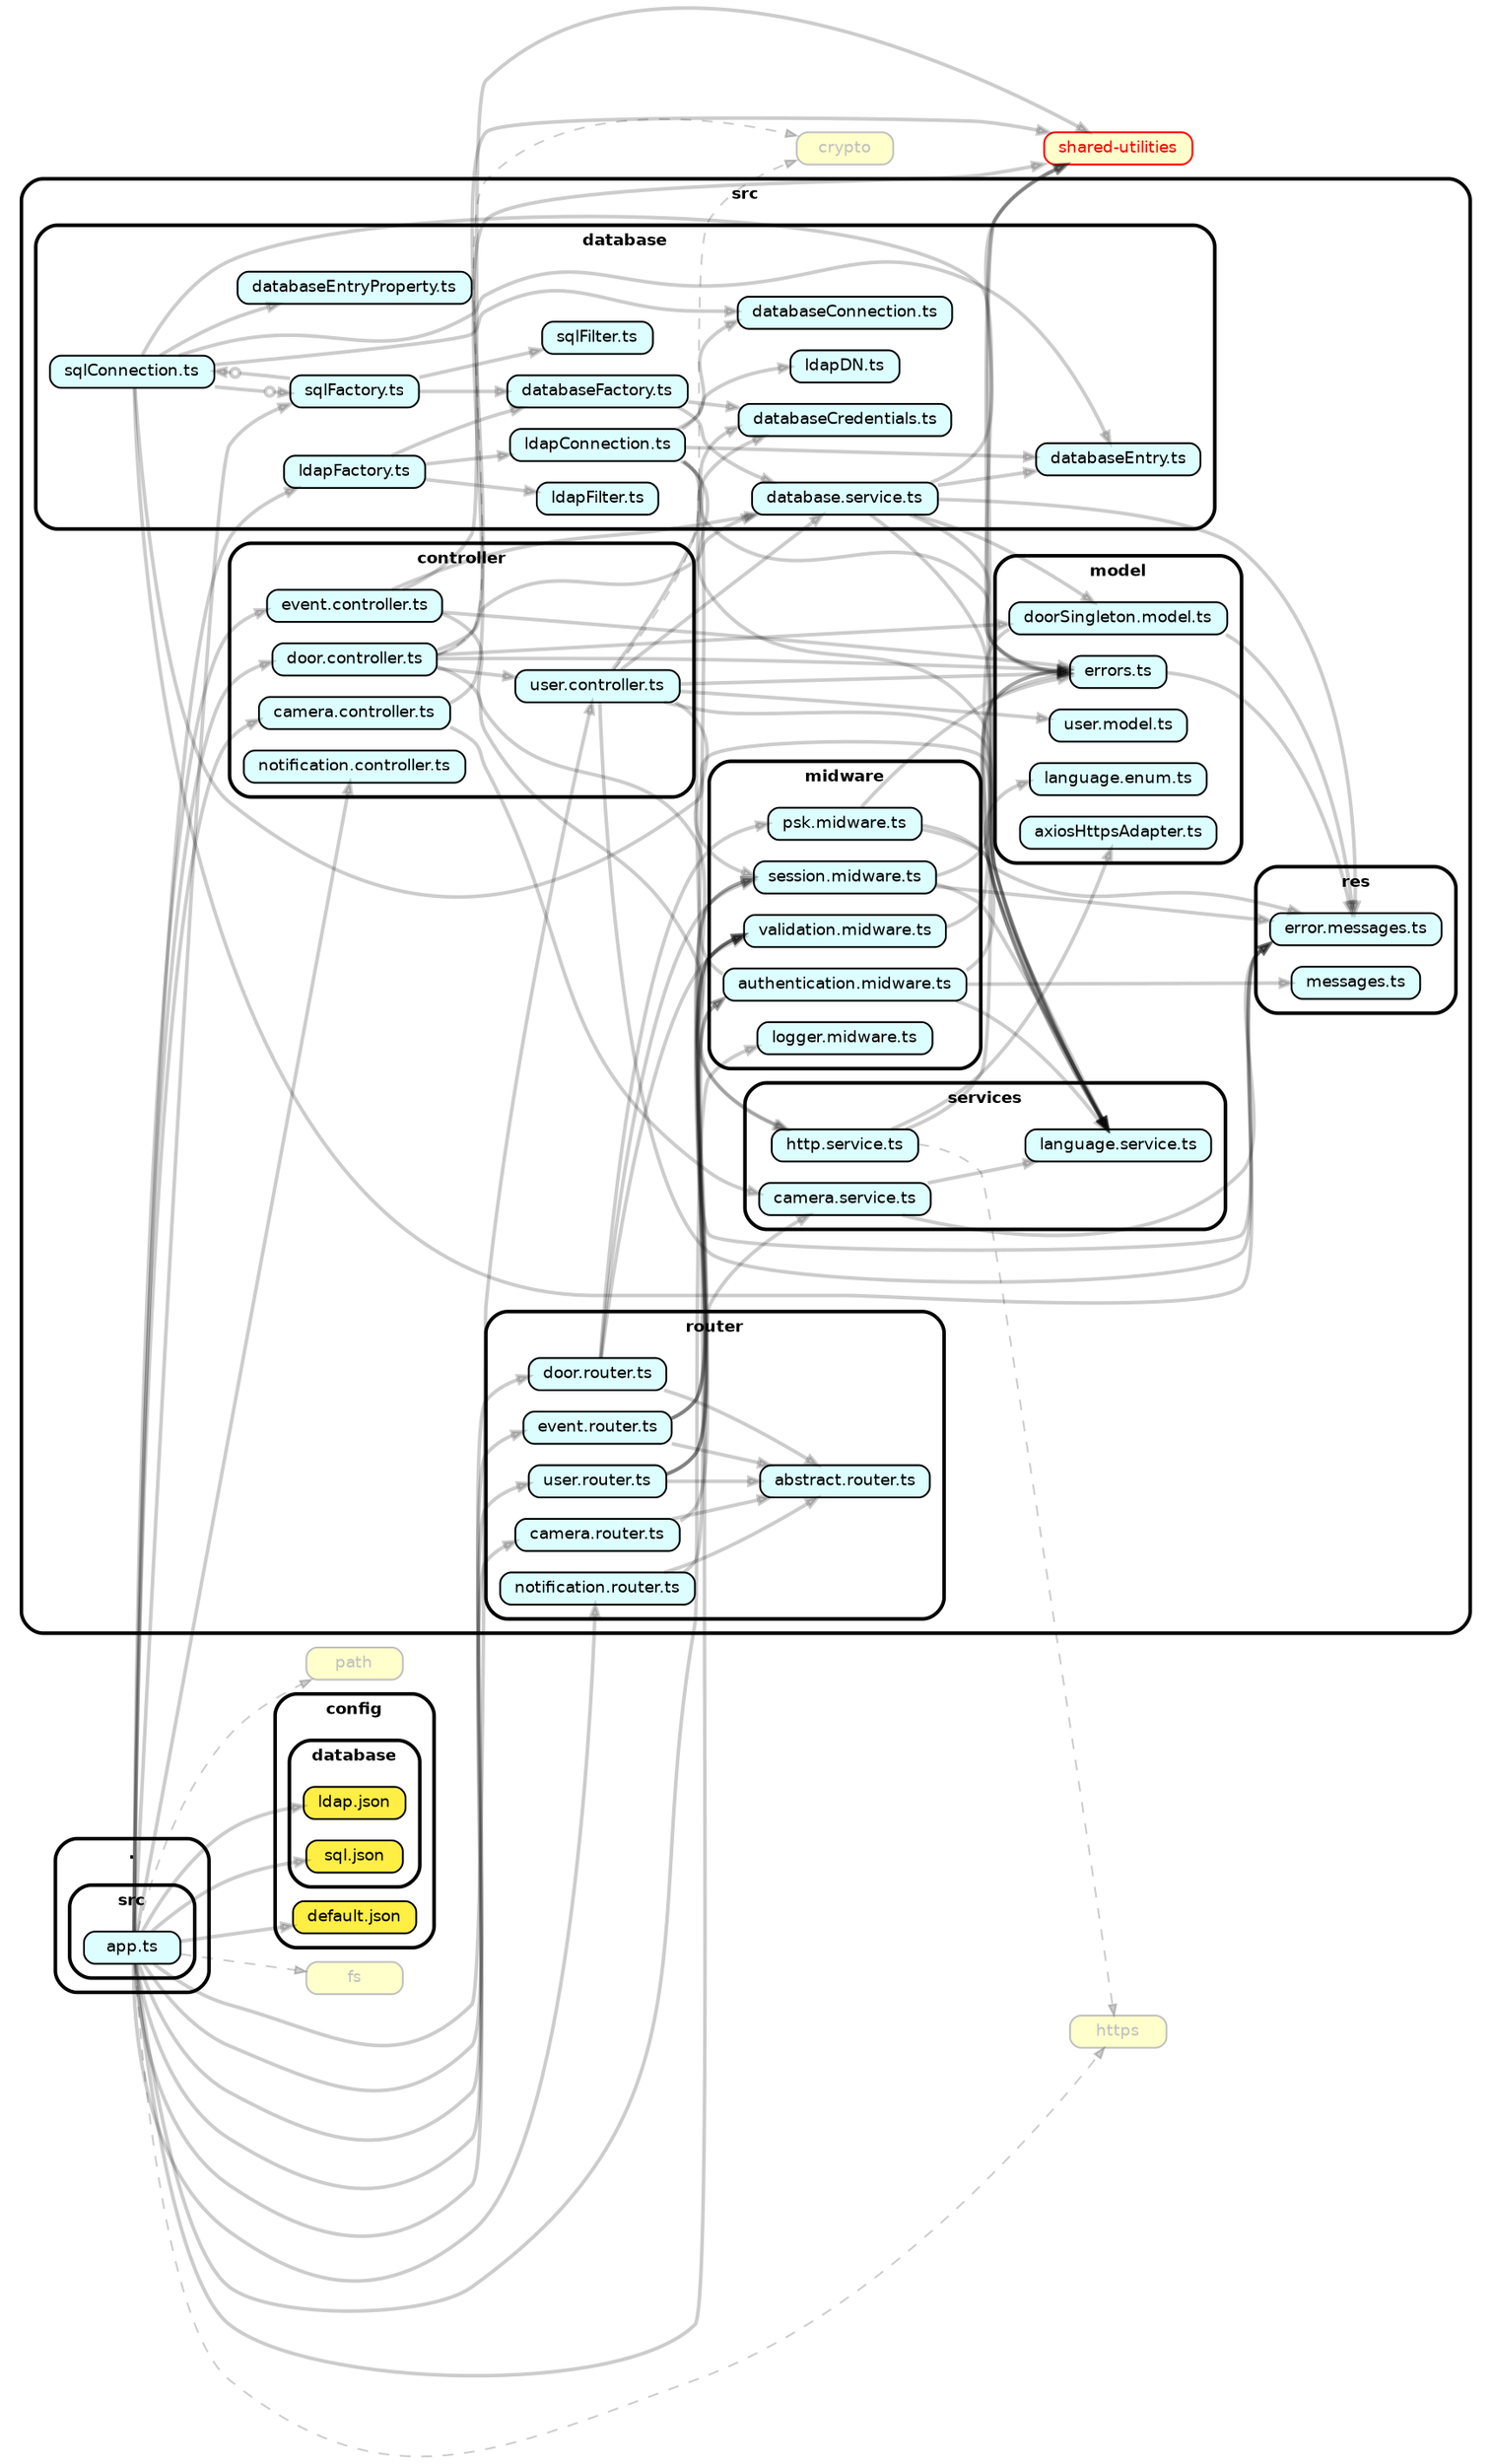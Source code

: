 strict digraph "dependency-cruiser output"{
    ordering="out" rankdir="LR" splines="true" overlap="false" nodesep="0.16" ranksep="0.18" fontname="Helvetica-bold" fontsize="9" style="rounded,bold,filled" fillcolor="#ffffff" compound="true"
    node [shape="box" style="rounded, filled" height="0.2" color="black" fillcolor="#ffffcc" fontcolor="black" fontname="Helvetica" fontsize="9"]
    edge [arrowhead="normal" arrowsize="0.6" penwidth="2.0" color="#00000033" fontname="Helvetica" fontsize="9"]

    subgraph "cluster_." {label="." subgraph "cluster_./src" {label="src" "./src/app.ts" [label=<app.ts> tooltip="app.ts" URL="src/app.ts" fillcolor="#ddfeff"] } }
    "./src/app.ts" -> "config/database/ldap.json"
    "./src/app.ts" -> "config/database/sql.json"
    "./src/app.ts" -> "config/default.json"
    "./src/app.ts" -> "src/controller/camera.controller.ts"
    "./src/app.ts" -> "src/controller/door.controller.ts"
    "./src/app.ts" -> "src/controller/event.controller.ts"
    "./src/app.ts" -> "src/controller/notification.controller.ts"
    "./src/app.ts" -> "src/controller/user.controller.ts"
    "./src/app.ts" -> "src/database/ldapFactory.ts"
    "./src/app.ts" -> "src/database/sqlFactory.ts"
    "./src/app.ts" -> "src/midware/logger.midware.ts"
    "./src/app.ts" -> "src/router/camera.router.ts"
    "./src/app.ts" -> "src/router/door.router.ts"
    "./src/app.ts" -> "src/router/event.router.ts"
    "./src/app.ts" -> "src/router/notification.router.ts"
    "./src/app.ts" -> "src/router/user.router.ts"
    "./src/app.ts" -> "src/services/camera.service.ts"
    "./src/app.ts" -> "fs" [style="dashed" penwidth="1.0"]
    "./src/app.ts" -> "https" [style="dashed" penwidth="1.0"]
    "./src/app.ts" -> "path" [style="dashed" penwidth="1.0"]
    subgraph "cluster_config" {label="config" subgraph "cluster_config/database" {label="database" "config/database/ldap.json" [label=<ldap.json> tooltip="ldap.json" URL="config/database/ldap.json" fillcolor="#ffee44"] } }
    subgraph "cluster_config" {label="config" subgraph "cluster_config/database" {label="database" "config/database/sql.json" [label=<sql.json> tooltip="sql.json" URL="config/database/sql.json" fillcolor="#ffee44"] } }
    subgraph "cluster_config" {label="config" "config/default.json" [label=<default.json> tooltip="default.json" URL="config/default.json" fillcolor="#ffee44"] }
    "crypto" [label=<crypto> tooltip="crypto" color="grey" fontcolor="grey"]
    "fs" [label=<fs> tooltip="fs" color="grey" fontcolor="grey"]
    "https" [label=<https> tooltip="https" color="grey" fontcolor="grey"]
    "path" [label=<path> tooltip="path" color="grey" fontcolor="grey"]
    "shared-utilities" [label=<shared-utilities> tooltip="shared-utilities" color="red" fontcolor="red"]
    subgraph "cluster_src" {label="src" subgraph "cluster_src/controller" {label="controller" "src/controller/camera.controller.ts" [label=<camera.controller.ts> tooltip="camera.controller.ts" URL="src/controller/camera.controller.ts" fillcolor="#ddfeff"] } }
    "src/controller/camera.controller.ts" -> "src/services/camera.service.ts"
    "src/controller/camera.controller.ts" -> "shared-utilities"
    subgraph "cluster_src" {label="src" subgraph "cluster_src/controller" {label="controller" "src/controller/door.controller.ts" [label=<door.controller.ts> tooltip="door.controller.ts" URL="src/controller/door.controller.ts" fillcolor="#ddfeff"] } }
    "src/controller/door.controller.ts" -> "src/database/database.service.ts"
    "src/controller/door.controller.ts" -> "src/model/doorSingleton.model.ts"
    "src/controller/door.controller.ts" -> "src/model/errors.ts"
    "src/controller/door.controller.ts" -> "src/services/http.service.ts"
    "src/controller/door.controller.ts" -> "src/controller/user.controller.ts"
    "src/controller/door.controller.ts" -> "crypto" [style="dashed" penwidth="1.0"]
    "src/controller/door.controller.ts" -> "shared-utilities"
    subgraph "cluster_src" {label="src" subgraph "cluster_src/controller" {label="controller" "src/controller/event.controller.ts" [label=<event.controller.ts> tooltip="event.controller.ts" URL="src/controller/event.controller.ts" fillcolor="#ddfeff"] } }
    "src/controller/event.controller.ts" -> "src/database/database.service.ts"
    "src/controller/event.controller.ts" -> "src/model/errors.ts"
    "src/controller/event.controller.ts" -> "src/services/http.service.ts"
    "src/controller/event.controller.ts" -> "shared-utilities"
    subgraph "cluster_src" {label="src" subgraph "cluster_src/controller" {label="controller" "src/controller/notification.controller.ts" [label=<notification.controller.ts> tooltip="notification.controller.ts" URL="src/controller/notification.controller.ts" fillcolor="#ddfeff"] } }
    subgraph "cluster_src" {label="src" subgraph "cluster_src/controller" {label="controller" "src/controller/user.controller.ts" [label=<user.controller.ts> tooltip="user.controller.ts" URL="src/controller/user.controller.ts" fillcolor="#ddfeff"] } }
    "src/controller/user.controller.ts" -> "src/database/database.service.ts"
    "src/controller/user.controller.ts" -> "src/database/databaseCredentials.ts"
    "src/controller/user.controller.ts" -> "src/midware/session.midware.ts"
    "src/controller/user.controller.ts" -> "src/model/errors.ts"
    "src/controller/user.controller.ts" -> "src/model/user.model.ts"
    "src/controller/user.controller.ts" -> "src/res/error.messages.ts"
    "src/controller/user.controller.ts" -> "src/services/language.service.ts"
    "src/controller/user.controller.ts" -> "crypto" [style="dashed" penwidth="1.0"]
    subgraph "cluster_src" {label="src" subgraph "cluster_src/database" {label="database" "src/database/database.service.ts" [label=<database.service.ts> tooltip="database.service.ts" URL="src/database/database.service.ts" fillcolor="#ddfeff"] } }
    "src/database/database.service.ts" -> "src/model/doorSingleton.model.ts"
    "src/database/database.service.ts" -> "src/model/errors.ts"
    "src/database/database.service.ts" -> "src/res/error.messages.ts"
    "src/database/database.service.ts" -> "src/services/language.service.ts"
    "src/database/database.service.ts" -> "src/database/databaseEntry.ts"
    "src/database/database.service.ts" -> "shared-utilities"
    subgraph "cluster_src" {label="src" subgraph "cluster_src/database" {label="database" "src/database/databaseConnection.ts" [label=<databaseConnection.ts> tooltip="databaseConnection.ts" URL="src/database/databaseConnection.ts" fillcolor="#ddfeff"] } }
    subgraph "cluster_src" {label="src" subgraph "cluster_src/database" {label="database" "src/database/databaseCredentials.ts" [label=<databaseCredentials.ts> tooltip="databaseCredentials.ts" URL="src/database/databaseCredentials.ts" fillcolor="#ddfeff"] } }
    subgraph "cluster_src" {label="src" subgraph "cluster_src/database" {label="database" "src/database/databaseEntry.ts" [label=<databaseEntry.ts> tooltip="databaseEntry.ts" URL="src/database/databaseEntry.ts" fillcolor="#ddfeff"] } }
    subgraph "cluster_src" {label="src" subgraph "cluster_src/database" {label="database" "src/database/databaseEntryProperty.ts" [label=<databaseEntryProperty.ts> tooltip="databaseEntryProperty.ts" URL="src/database/databaseEntryProperty.ts" fillcolor="#ddfeff"] } }
    subgraph "cluster_src" {label="src" subgraph "cluster_src/database" {label="database" "src/database/databaseFactory.ts" [label=<databaseFactory.ts> tooltip="databaseFactory.ts" URL="src/database/databaseFactory.ts" fillcolor="#ddfeff"] } }
    "src/database/databaseFactory.ts" -> "src/database/database.service.ts"
    "src/database/databaseFactory.ts" -> "src/database/databaseCredentials.ts"
    subgraph "cluster_src" {label="src" subgraph "cluster_src/database" {label="database" "src/database/ldapConnection.ts" [label=<ldapConnection.ts> tooltip="ldapConnection.ts" URL="src/database/ldapConnection.ts" fillcolor="#ddfeff"] } }
    "src/database/ldapConnection.ts" -> "src/model/errors.ts"
    "src/database/ldapConnection.ts" -> "src/res/error.messages.ts"
    "src/database/ldapConnection.ts" -> "src/services/language.service.ts"
    "src/database/ldapConnection.ts" -> "src/database/databaseConnection.ts"
    "src/database/ldapConnection.ts" -> "src/database/databaseEntry.ts"
    "src/database/ldapConnection.ts" -> "src/database/ldapDN.ts"
    subgraph "cluster_src" {label="src" subgraph "cluster_src/database" {label="database" "src/database/ldapDN.ts" [label=<ldapDN.ts> tooltip="ldapDN.ts" URL="src/database/ldapDN.ts" fillcolor="#ddfeff"] } }
    subgraph "cluster_src" {label="src" subgraph "cluster_src/database" {label="database" "src/database/ldapFactory.ts" [label=<ldapFactory.ts> tooltip="ldapFactory.ts" URL="src/database/ldapFactory.ts" fillcolor="#ddfeff"] } }
    "src/database/ldapFactory.ts" -> "src/database/databaseFactory.ts"
    "src/database/ldapFactory.ts" -> "src/database/ldapConnection.ts"
    "src/database/ldapFactory.ts" -> "src/database/ldapFilter.ts"
    subgraph "cluster_src" {label="src" subgraph "cluster_src/database" {label="database" "src/database/ldapFilter.ts" [label=<ldapFilter.ts> tooltip="ldapFilter.ts" URL="src/database/ldapFilter.ts" fillcolor="#ddfeff"] } }
    subgraph "cluster_src" {label="src" subgraph "cluster_src/database" {label="database" "src/database/sqlConnection.ts" [label=<sqlConnection.ts> tooltip="sqlConnection.ts" URL="src/database/sqlConnection.ts" fillcolor="#ddfeff"] } }
    "src/database/sqlConnection.ts" -> "src/model/errors.ts"
    "src/database/sqlConnection.ts" -> "src/res/error.messages.ts"
    "src/database/sqlConnection.ts" -> "src/services/language.service.ts"
    "src/database/sqlConnection.ts" -> "src/database/databaseConnection.ts"
    "src/database/sqlConnection.ts" -> "src/database/databaseEntry.ts"
    "src/database/sqlConnection.ts" -> "src/database/databaseEntryProperty.ts"
    "src/database/sqlConnection.ts" -> "src/database/sqlFactory.ts" [arrowhead="normalnoneodot"]
    subgraph "cluster_src" {label="src" subgraph "cluster_src/database" {label="database" "src/database/sqlFactory.ts" [label=<sqlFactory.ts> tooltip="sqlFactory.ts" URL="src/database/sqlFactory.ts" fillcolor="#ddfeff"] } }
    "src/database/sqlFactory.ts" -> "src/database/databaseFactory.ts"
    "src/database/sqlFactory.ts" -> "src/database/sqlConnection.ts" [arrowhead="normalnoneodot"]
    "src/database/sqlFactory.ts" -> "src/database/sqlFilter.ts"
    subgraph "cluster_src" {label="src" subgraph "cluster_src/database" {label="database" "src/database/sqlFilter.ts" [label=<sqlFilter.ts> tooltip="sqlFilter.ts" URL="src/database/sqlFilter.ts" fillcolor="#ddfeff"] } }
    subgraph "cluster_src" {label="src" subgraph "cluster_src/midware" {label="midware" "src/midware/authentication.midware.ts" [label=<authentication.midware.ts> tooltip="authentication.midware.ts" URL="src/midware/authentication.midware.ts" fillcolor="#ddfeff"] } }
    "src/midware/authentication.midware.ts" -> "src/database/databaseCredentials.ts"
    "src/midware/authentication.midware.ts" -> "src/model/errors.ts"
    "src/midware/authentication.midware.ts" -> "src/res/messages.ts"
    "src/midware/authentication.midware.ts" -> "src/services/language.service.ts"
    subgraph "cluster_src" {label="src" subgraph "cluster_src/midware" {label="midware" "src/midware/logger.midware.ts" [label=<logger.midware.ts> tooltip="logger.midware.ts" URL="src/midware/logger.midware.ts" fillcolor="#ddfeff"] } }
    subgraph "cluster_src" {label="src" subgraph "cluster_src/midware" {label="midware" "src/midware/psk.midware.ts" [label=<psk.midware.ts> tooltip="psk.midware.ts" URL="src/midware/psk.midware.ts" fillcolor="#ddfeff"] } }
    "src/midware/psk.midware.ts" -> "src/model/errors.ts"
    "src/midware/psk.midware.ts" -> "src/res/error.messages.ts"
    "src/midware/psk.midware.ts" -> "src/services/language.service.ts"
    subgraph "cluster_src" {label="src" subgraph "cluster_src/midware" {label="midware" "src/midware/session.midware.ts" [label=<session.midware.ts> tooltip="session.midware.ts" URL="src/midware/session.midware.ts" fillcolor="#ddfeff"] } }
    "src/midware/session.midware.ts" -> "src/model/errors.ts"
    "src/midware/session.midware.ts" -> "src/res/error.messages.ts"
    "src/midware/session.midware.ts" -> "src/services/language.service.ts"
    subgraph "cluster_src" {label="src" subgraph "cluster_src/midware" {label="midware" "src/midware/validation.midware.ts" [label=<validation.midware.ts> tooltip="validation.midware.ts" URL="src/midware/validation.midware.ts" fillcolor="#ddfeff"] } }
    "src/midware/validation.midware.ts" -> "shared-utilities"
    subgraph "cluster_src" {label="src" subgraph "cluster_src/model" {label="model" "src/model/axiosHttpsAdapter.ts" [label=<axiosHttpsAdapter.ts> tooltip="axiosHttpsAdapter.ts" URL="src/model/axiosHttpsAdapter.ts" fillcolor="#ddfeff"] } }
    subgraph "cluster_src" {label="src" subgraph "cluster_src/model" {label="model" "src/model/doorSingleton.model.ts" [label=<doorSingleton.model.ts> tooltip="doorSingleton.model.ts" URL="src/model/doorSingleton.model.ts" fillcolor="#ddfeff"] } }
    "src/model/doorSingleton.model.ts" -> "src/res/error.messages.ts"
    "src/model/doorSingleton.model.ts" -> "src/services/language.service.ts"
    subgraph "cluster_src" {label="src" subgraph "cluster_src/model" {label="model" "src/model/errors.ts" [label=<errors.ts> tooltip="errors.ts" URL="src/model/errors.ts" fillcolor="#ddfeff"] } }
    "src/model/errors.ts" -> "src/res/error.messages.ts"
    "src/model/errors.ts" -> "src/services/language.service.ts"
    subgraph "cluster_src" {label="src" subgraph "cluster_src/model" {label="model" "src/model/language.enum.ts" [label=<language.enum.ts> tooltip="language.enum.ts" URL="src/model/language.enum.ts" fillcolor="#ddfeff"] } }
    subgraph "cluster_src" {label="src" subgraph "cluster_src/model" {label="model" "src/model/user.model.ts" [label=<user.model.ts> tooltip="user.model.ts" URL="src/model/user.model.ts" fillcolor="#ddfeff"] } }
    subgraph "cluster_src" {label="src" subgraph "cluster_src/res" {label="res" "src/res/error.messages.ts" [label=<error.messages.ts> tooltip="error.messages.ts" URL="src/res/error.messages.ts" fillcolor="#ddfeff"] } }
    subgraph "cluster_src" {label="src" subgraph "cluster_src/res" {label="res" "src/res/messages.ts" [label=<messages.ts> tooltip="messages.ts" URL="src/res/messages.ts" fillcolor="#ddfeff"] } }
    subgraph "cluster_src" {label="src" subgraph "cluster_src/router" {label="router" "src/router/abstract.router.ts" [label=<abstract.router.ts> tooltip="abstract.router.ts" URL="src/router/abstract.router.ts" fillcolor="#ddfeff"] } }
    subgraph "cluster_src" {label="src" subgraph "cluster_src/router" {label="router" "src/router/camera.router.ts" [label=<camera.router.ts> tooltip="camera.router.ts" URL="src/router/camera.router.ts" fillcolor="#ddfeff"] } }
    "src/router/camera.router.ts" -> "src/midware/validation.midware.ts"
    "src/router/camera.router.ts" -> "src/router/abstract.router.ts"
    subgraph "cluster_src" {label="src" subgraph "cluster_src/router" {label="router" "src/router/door.router.ts" [label=<door.router.ts> tooltip="door.router.ts" URL="src/router/door.router.ts" fillcolor="#ddfeff"] } }
    "src/router/door.router.ts" -> "src/midware/psk.midware.ts"
    "src/router/door.router.ts" -> "src/midware/session.midware.ts"
    "src/router/door.router.ts" -> "src/midware/validation.midware.ts"
    "src/router/door.router.ts" -> "src/router/abstract.router.ts"
    subgraph "cluster_src" {label="src" subgraph "cluster_src/router" {label="router" "src/router/event.router.ts" [label=<event.router.ts> tooltip="event.router.ts" URL="src/router/event.router.ts" fillcolor="#ddfeff"] } }
    "src/router/event.router.ts" -> "src/midware/authentication.midware.ts"
    "src/router/event.router.ts" -> "src/midware/session.midware.ts"
    "src/router/event.router.ts" -> "src/midware/validation.midware.ts"
    "src/router/event.router.ts" -> "src/router/abstract.router.ts"
    subgraph "cluster_src" {label="src" subgraph "cluster_src/router" {label="router" "src/router/notification.router.ts" [label=<notification.router.ts> tooltip="notification.router.ts" URL="src/router/notification.router.ts" fillcolor="#ddfeff"] } }
    "src/router/notification.router.ts" -> "src/midware/validation.midware.ts"
    "src/router/notification.router.ts" -> "src/router/abstract.router.ts"
    subgraph "cluster_src" {label="src" subgraph "cluster_src/router" {label="router" "src/router/user.router.ts" [label=<user.router.ts> tooltip="user.router.ts" URL="src/router/user.router.ts" fillcolor="#ddfeff"] } }
    "src/router/user.router.ts" -> "src/midware/authentication.midware.ts"
    "src/router/user.router.ts" -> "src/midware/session.midware.ts"
    "src/router/user.router.ts" -> "src/midware/validation.midware.ts"
    "src/router/user.router.ts" -> "src/router/abstract.router.ts"
    subgraph "cluster_src" {label="src" subgraph "cluster_src/services" {label="services" "src/services/camera.service.ts" [label=<camera.service.ts> tooltip="camera.service.ts" URL="src/services/camera.service.ts" fillcolor="#ddfeff"] } }
    "src/services/camera.service.ts" -> "src/res/error.messages.ts"
    "src/services/camera.service.ts" -> "src/services/language.service.ts"
    subgraph "cluster_src" {label="src" subgraph "cluster_src/services" {label="services" "src/services/http.service.ts" [label=<http.service.ts> tooltip="http.service.ts" URL="src/services/http.service.ts" fillcolor="#ddfeff"] } }
    "src/services/http.service.ts" -> "src/model/axiosHttpsAdapter.ts"
    "src/services/http.service.ts" -> "https" [style="dashed" penwidth="1.0"]
    "src/services/http.service.ts" -> "shared-utilities"
    subgraph "cluster_src" {label="src" subgraph "cluster_src/services" {label="services" "src/services/language.service.ts" [label=<language.service.ts> tooltip="language.service.ts" URL="src/services/language.service.ts" fillcolor="#ddfeff"] } }
    "src/services/language.service.ts" -> "src/model/language.enum.ts"
}
